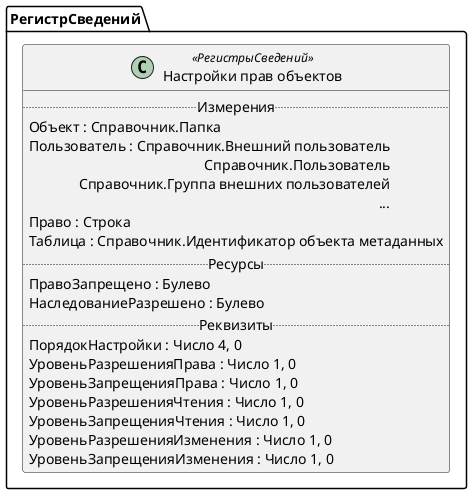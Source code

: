 ﻿@startuml НастройкиПравОбъектов
'!include templates.wsd
'..\include templates.wsd
class РегистрСведений.НастройкиПравОбъектов as "Настройки прав объектов" <<РегистрыСведений>>
{
..Измерения..
Объект : Справочник.Папка
Пользователь : Справочник.Внешний пользователь\rСправочник.Пользователь\rСправочник.Группа внешних пользователей\r...
Право : Строка
Таблица : Справочник.Идентификатор объекта метаданных
..Ресурсы..
ПравоЗапрещено : Булево
НаследованиеРазрешено : Булево
..Реквизиты..
ПорядокНастройки : Число 4, 0
УровеньРазрешенияПрава : Число 1, 0
УровеньЗапрещенияПрава : Число 1, 0
УровеньРазрешенияЧтения : Число 1, 0
УровеньЗапрещенияЧтения : Число 1, 0
УровеньРазрешенияИзменения : Число 1, 0
УровеньЗапрещенияИзменения : Число 1, 0
}
@enduml
